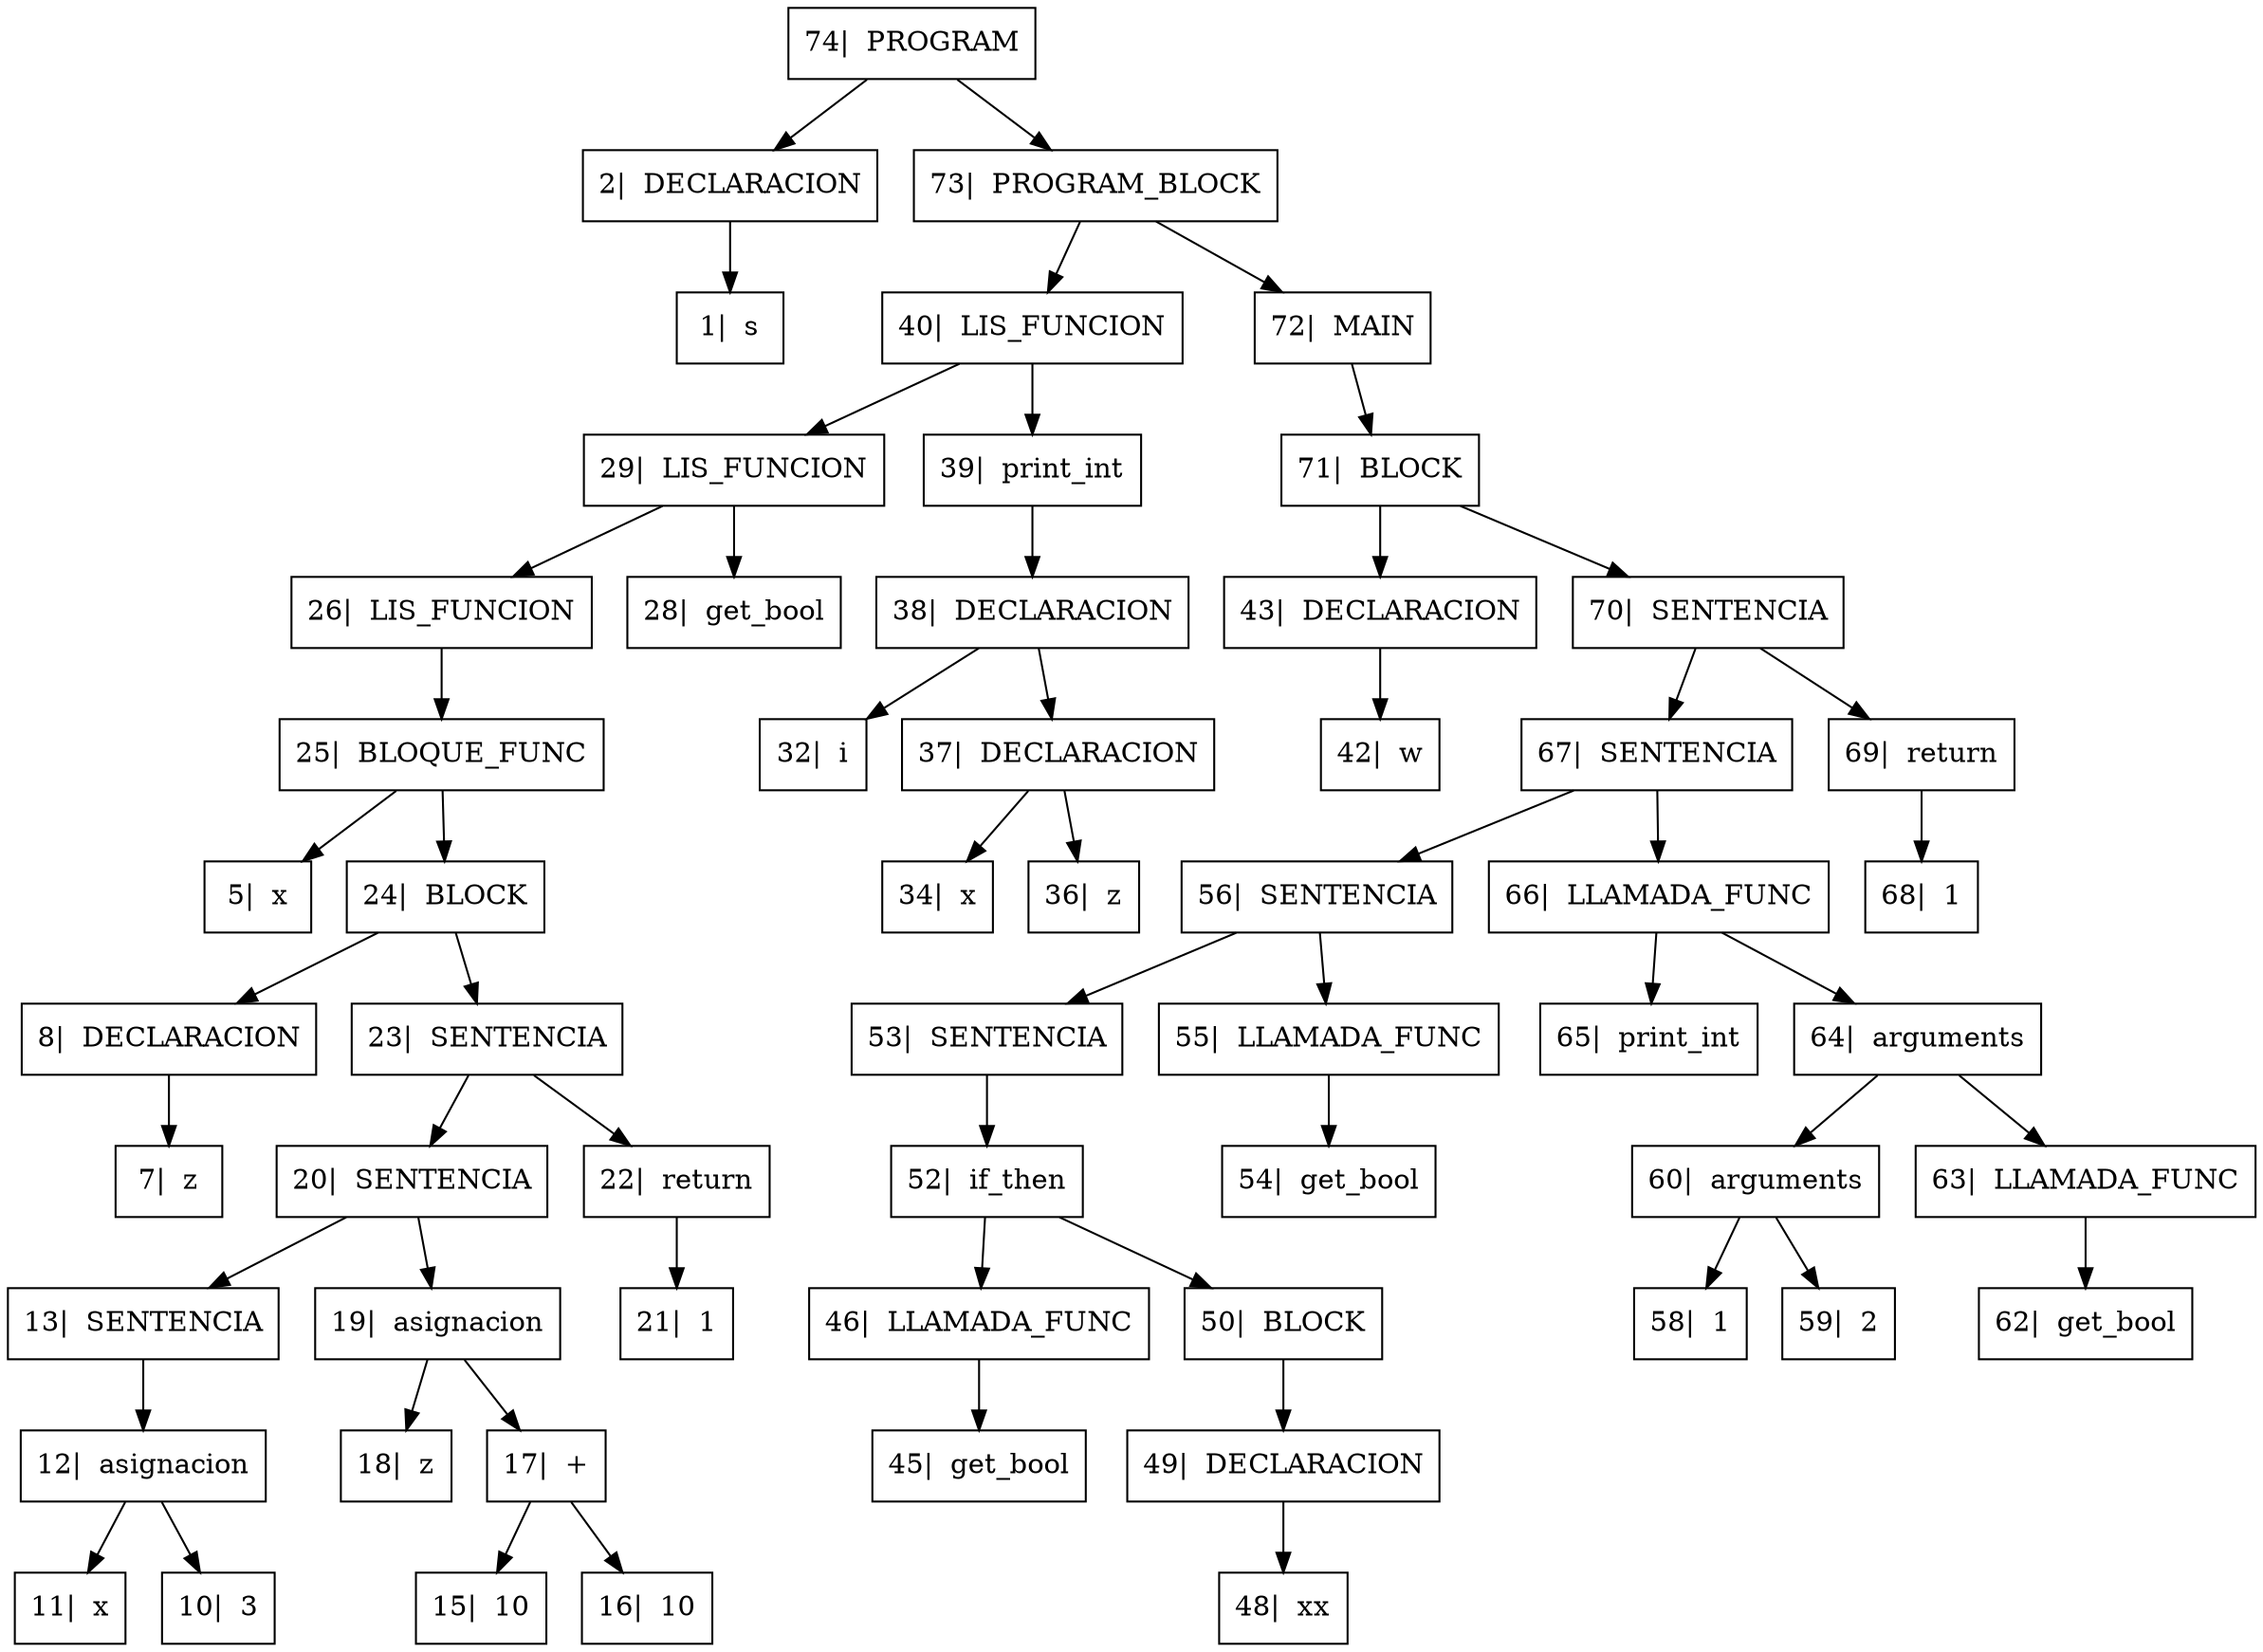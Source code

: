 digraph{

rankdir=TB;

node[shape=box];
"74|  PROGRAM" -> "2|  DECLARACION", "73|  PROGRAM_BLOCK";
"2|  DECLARACION" -> "1|  s" ;
"73|  PROGRAM_BLOCK" -> "40|  LIS_FUNCION", "72|  MAIN";
"40|  LIS_FUNCION" -> "29|  LIS_FUNCION", "39|  print_int";
"29|  LIS_FUNCION" -> "26|  LIS_FUNCION", "28|  get_bool";
"26|  LIS_FUNCION" -> "25|  BLOQUE_FUNC" ;
"25|  BLOQUE_FUNC" -> "5|  x", "24|  BLOCK";
"24|  BLOCK" -> "8|  DECLARACION", "23|  SENTENCIA";
"8|  DECLARACION" -> "7|  z" ;
"23|  SENTENCIA" -> "20|  SENTENCIA", "22|  return";
"20|  SENTENCIA" -> "13|  SENTENCIA", "19|  asignacion";
"13|  SENTENCIA" -> "12|  asignacion" ;
"12|  asignacion" -> "11|  x", "10|  3";
"19|  asignacion" -> "18|  z", "17|  +";
"17|  +" -> "15|  10", "16|  10";
"22|  return" -> "21|  1" ;
"39|  print_int" -> "38|  DECLARACION" ;
"38|  DECLARACION" -> "32|  i", "37|  DECLARACION";
"37|  DECLARACION" -> "34|  x", "36|  z";
"72|  MAIN" -> "71|  BLOCK" ;
"71|  BLOCK" -> "43|  DECLARACION", "70|  SENTENCIA";
"43|  DECLARACION" -> "42|  w" ;
"70|  SENTENCIA" -> "67|  SENTENCIA", "69|  return";
"67|  SENTENCIA" -> "56|  SENTENCIA", "66|  LLAMADA_FUNC";
"56|  SENTENCIA" -> "53|  SENTENCIA", "55|  LLAMADA_FUNC";
"53|  SENTENCIA" -> "52|  if_then" ;
"52|  if_then" -> "46|  LLAMADA_FUNC", "50|  BLOCK";
"46|  LLAMADA_FUNC" -> "45|  get_bool" ;
"50|  BLOCK" -> "49|  DECLARACION" ;
"49|  DECLARACION" -> "48|  xx" ;
"55|  LLAMADA_FUNC" -> "54|  get_bool" ;
"66|  LLAMADA_FUNC" -> "65|  print_int", "64|  arguments";
"64|  arguments" -> "60|  arguments", "63|  LLAMADA_FUNC";
"60|  arguments" -> "58|  1", "59|  2";
"63|  LLAMADA_FUNC" -> "62|  get_bool" ;
"69|  return" -> "68|  1" ;
}
